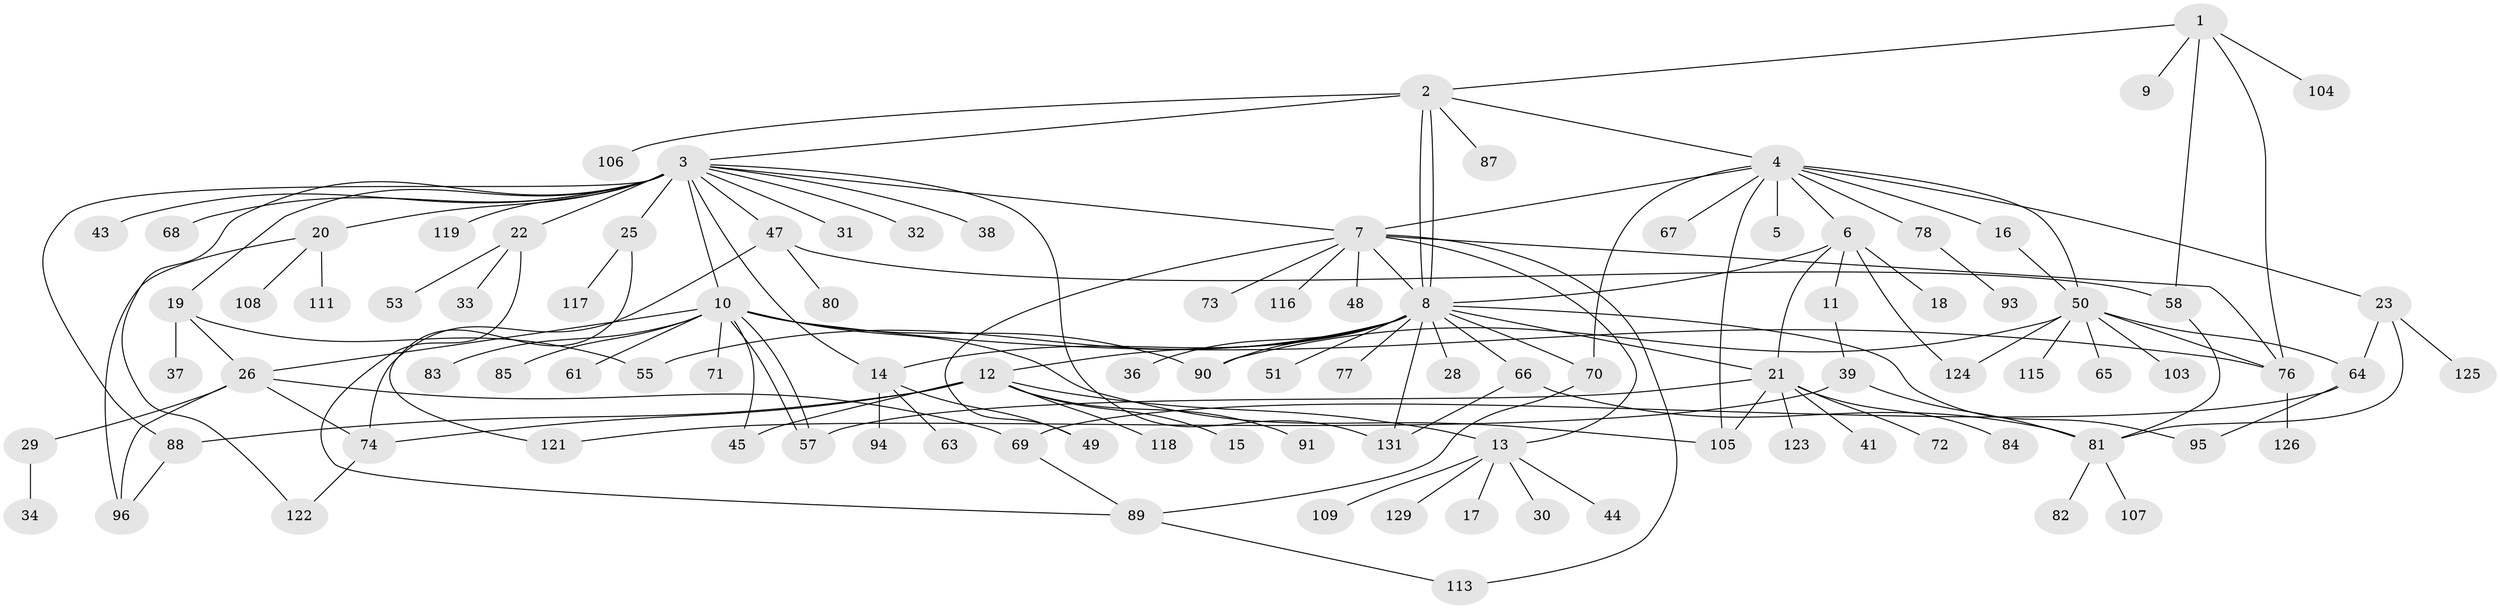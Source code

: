 // Generated by graph-tools (version 1.1) at 2025/51/02/27/25 19:51:58]
// undirected, 102 vertices, 143 edges
graph export_dot {
graph [start="1"]
  node [color=gray90,style=filled];
  1 [super="+62"];
  2 [super="+120"];
  3 [super="+24"];
  4 [super="+46"];
  5;
  6 [super="+35"];
  7 [super="+132"];
  8 [super="+112"];
  9;
  10 [super="+42"];
  11 [super="+52"];
  12 [super="+56"];
  13 [super="+59"];
  14;
  15;
  16;
  17;
  18;
  19;
  20 [super="+54"];
  21 [super="+130"];
  22 [super="+27"];
  23;
  25;
  26 [super="+40"];
  28;
  29 [super="+97"];
  30 [super="+99"];
  31;
  32;
  33;
  34;
  36;
  37;
  38;
  39 [super="+86"];
  41;
  43;
  44;
  45 [super="+101"];
  47 [super="+79"];
  48;
  49;
  50 [super="+60"];
  51;
  53;
  55 [super="+98"];
  57;
  58 [super="+102"];
  61;
  63;
  64 [super="+75"];
  65;
  66;
  67;
  68;
  69 [super="+110"];
  70;
  71;
  72;
  73;
  74;
  76 [super="+114"];
  77;
  78;
  80;
  81 [super="+100"];
  82;
  83;
  84;
  85;
  87;
  88;
  89 [super="+92"];
  90;
  91;
  93;
  94;
  95;
  96 [super="+128"];
  103;
  104;
  105;
  106;
  107;
  108;
  109;
  111;
  113;
  115;
  116 [super="+127"];
  117;
  118;
  119;
  121;
  122;
  123;
  124;
  125;
  126;
  129;
  131;
  1 -- 2;
  1 -- 9;
  1 -- 58;
  1 -- 76;
  1 -- 104;
  2 -- 3;
  2 -- 4;
  2 -- 8;
  2 -- 8;
  2 -- 87;
  2 -- 106;
  3 -- 7;
  3 -- 10;
  3 -- 14;
  3 -- 19 [weight=2];
  3 -- 20;
  3 -- 22;
  3 -- 25;
  3 -- 31;
  3 -- 32;
  3 -- 43;
  3 -- 68;
  3 -- 88;
  3 -- 119;
  3 -- 122;
  3 -- 131;
  3 -- 38;
  3 -- 47 [weight=2];
  4 -- 5;
  4 -- 6;
  4 -- 7;
  4 -- 16;
  4 -- 23;
  4 -- 50;
  4 -- 67;
  4 -- 70;
  4 -- 78;
  4 -- 105;
  6 -- 8;
  6 -- 11;
  6 -- 18;
  6 -- 21;
  6 -- 124;
  7 -- 8;
  7 -- 13;
  7 -- 48;
  7 -- 49;
  7 -- 73;
  7 -- 76;
  7 -- 113;
  7 -- 116;
  8 -- 12;
  8 -- 14;
  8 -- 21;
  8 -- 28;
  8 -- 36;
  8 -- 51;
  8 -- 55;
  8 -- 66;
  8 -- 70;
  8 -- 77;
  8 -- 90;
  8 -- 95;
  8 -- 131;
  10 -- 26;
  10 -- 45;
  10 -- 57;
  10 -- 57;
  10 -- 61;
  10 -- 71;
  10 -- 83;
  10 -- 85;
  10 -- 105;
  10 -- 90;
  10 -- 76;
  11 -- 39;
  12 -- 13;
  12 -- 15;
  12 -- 45;
  12 -- 74;
  12 -- 88;
  12 -- 91;
  12 -- 118;
  13 -- 17;
  13 -- 30;
  13 -- 44;
  13 -- 129;
  13 -- 109;
  14 -- 49;
  14 -- 63;
  14 -- 94;
  16 -- 50;
  19 -- 26;
  19 -- 37;
  19 -- 55;
  20 -- 108;
  20 -- 111;
  20 -- 96;
  21 -- 41;
  21 -- 57;
  21 -- 72;
  21 -- 84;
  21 -- 105;
  21 -- 123;
  22 -- 33;
  22 -- 53;
  22 -- 89;
  23 -- 64;
  23 -- 81;
  23 -- 125;
  25 -- 117;
  25 -- 121;
  26 -- 29;
  26 -- 96;
  26 -- 69;
  26 -- 74;
  29 -- 34;
  39 -- 81;
  39 -- 121;
  47 -- 74;
  47 -- 80;
  47 -- 58;
  50 -- 64;
  50 -- 65;
  50 -- 76;
  50 -- 90;
  50 -- 103;
  50 -- 115;
  50 -- 124;
  58 -- 81;
  64 -- 69;
  64 -- 95;
  66 -- 81;
  66 -- 131;
  69 -- 89;
  70 -- 89;
  74 -- 122;
  76 -- 126;
  78 -- 93;
  81 -- 82;
  81 -- 107;
  88 -- 96;
  89 -- 113;
}
